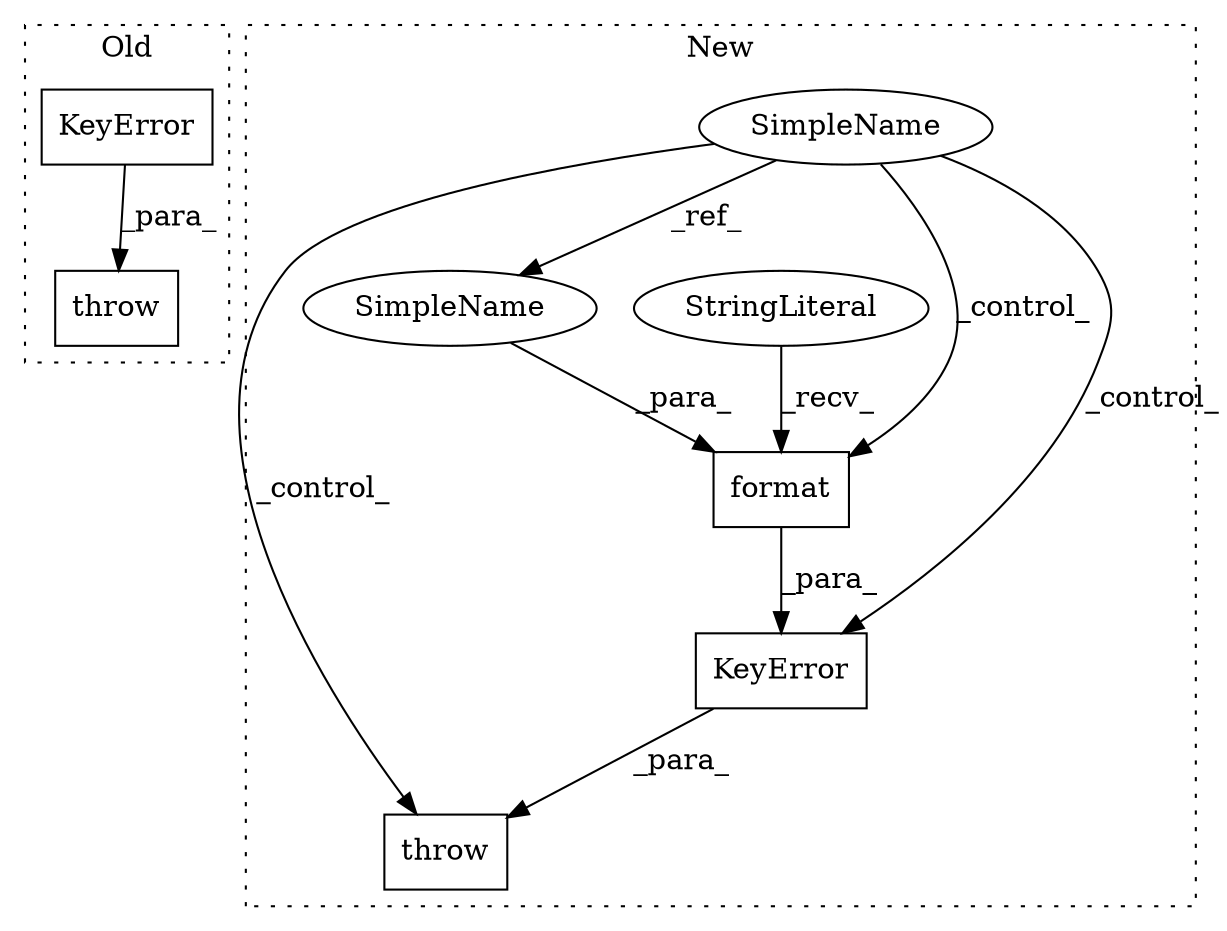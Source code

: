 digraph G {
subgraph cluster0 {
1 [label="KeyError" a="32" s="12096,12163" l="9,1" shape="box"];
5 [label="throw" a="53" s="12090" l="6" shape="box"];
label = "Old";
style="dotted";
}
subgraph cluster1 {
2 [label="format" a="32" s="12119,12133" l="7,1" shape="box"];
3 [label="StringLiteral" a="45" s="12070" l="48" shape="ellipse"];
4 [label="throw" a="53" s="12055" l="6" shape="box"];
6 [label="KeyError" a="32" s="12061,12134" l="9,1" shape="box"];
7 [label="SimpleName" a="42" s="11864" l="7" shape="ellipse"];
8 [label="SimpleName" a="42" s="12126" l="7" shape="ellipse"];
label = "New";
style="dotted";
}
1 -> 5 [label="_para_"];
2 -> 6 [label="_para_"];
3 -> 2 [label="_recv_"];
6 -> 4 [label="_para_"];
7 -> 2 [label="_control_"];
7 -> 6 [label="_control_"];
7 -> 4 [label="_control_"];
7 -> 8 [label="_ref_"];
8 -> 2 [label="_para_"];
}
